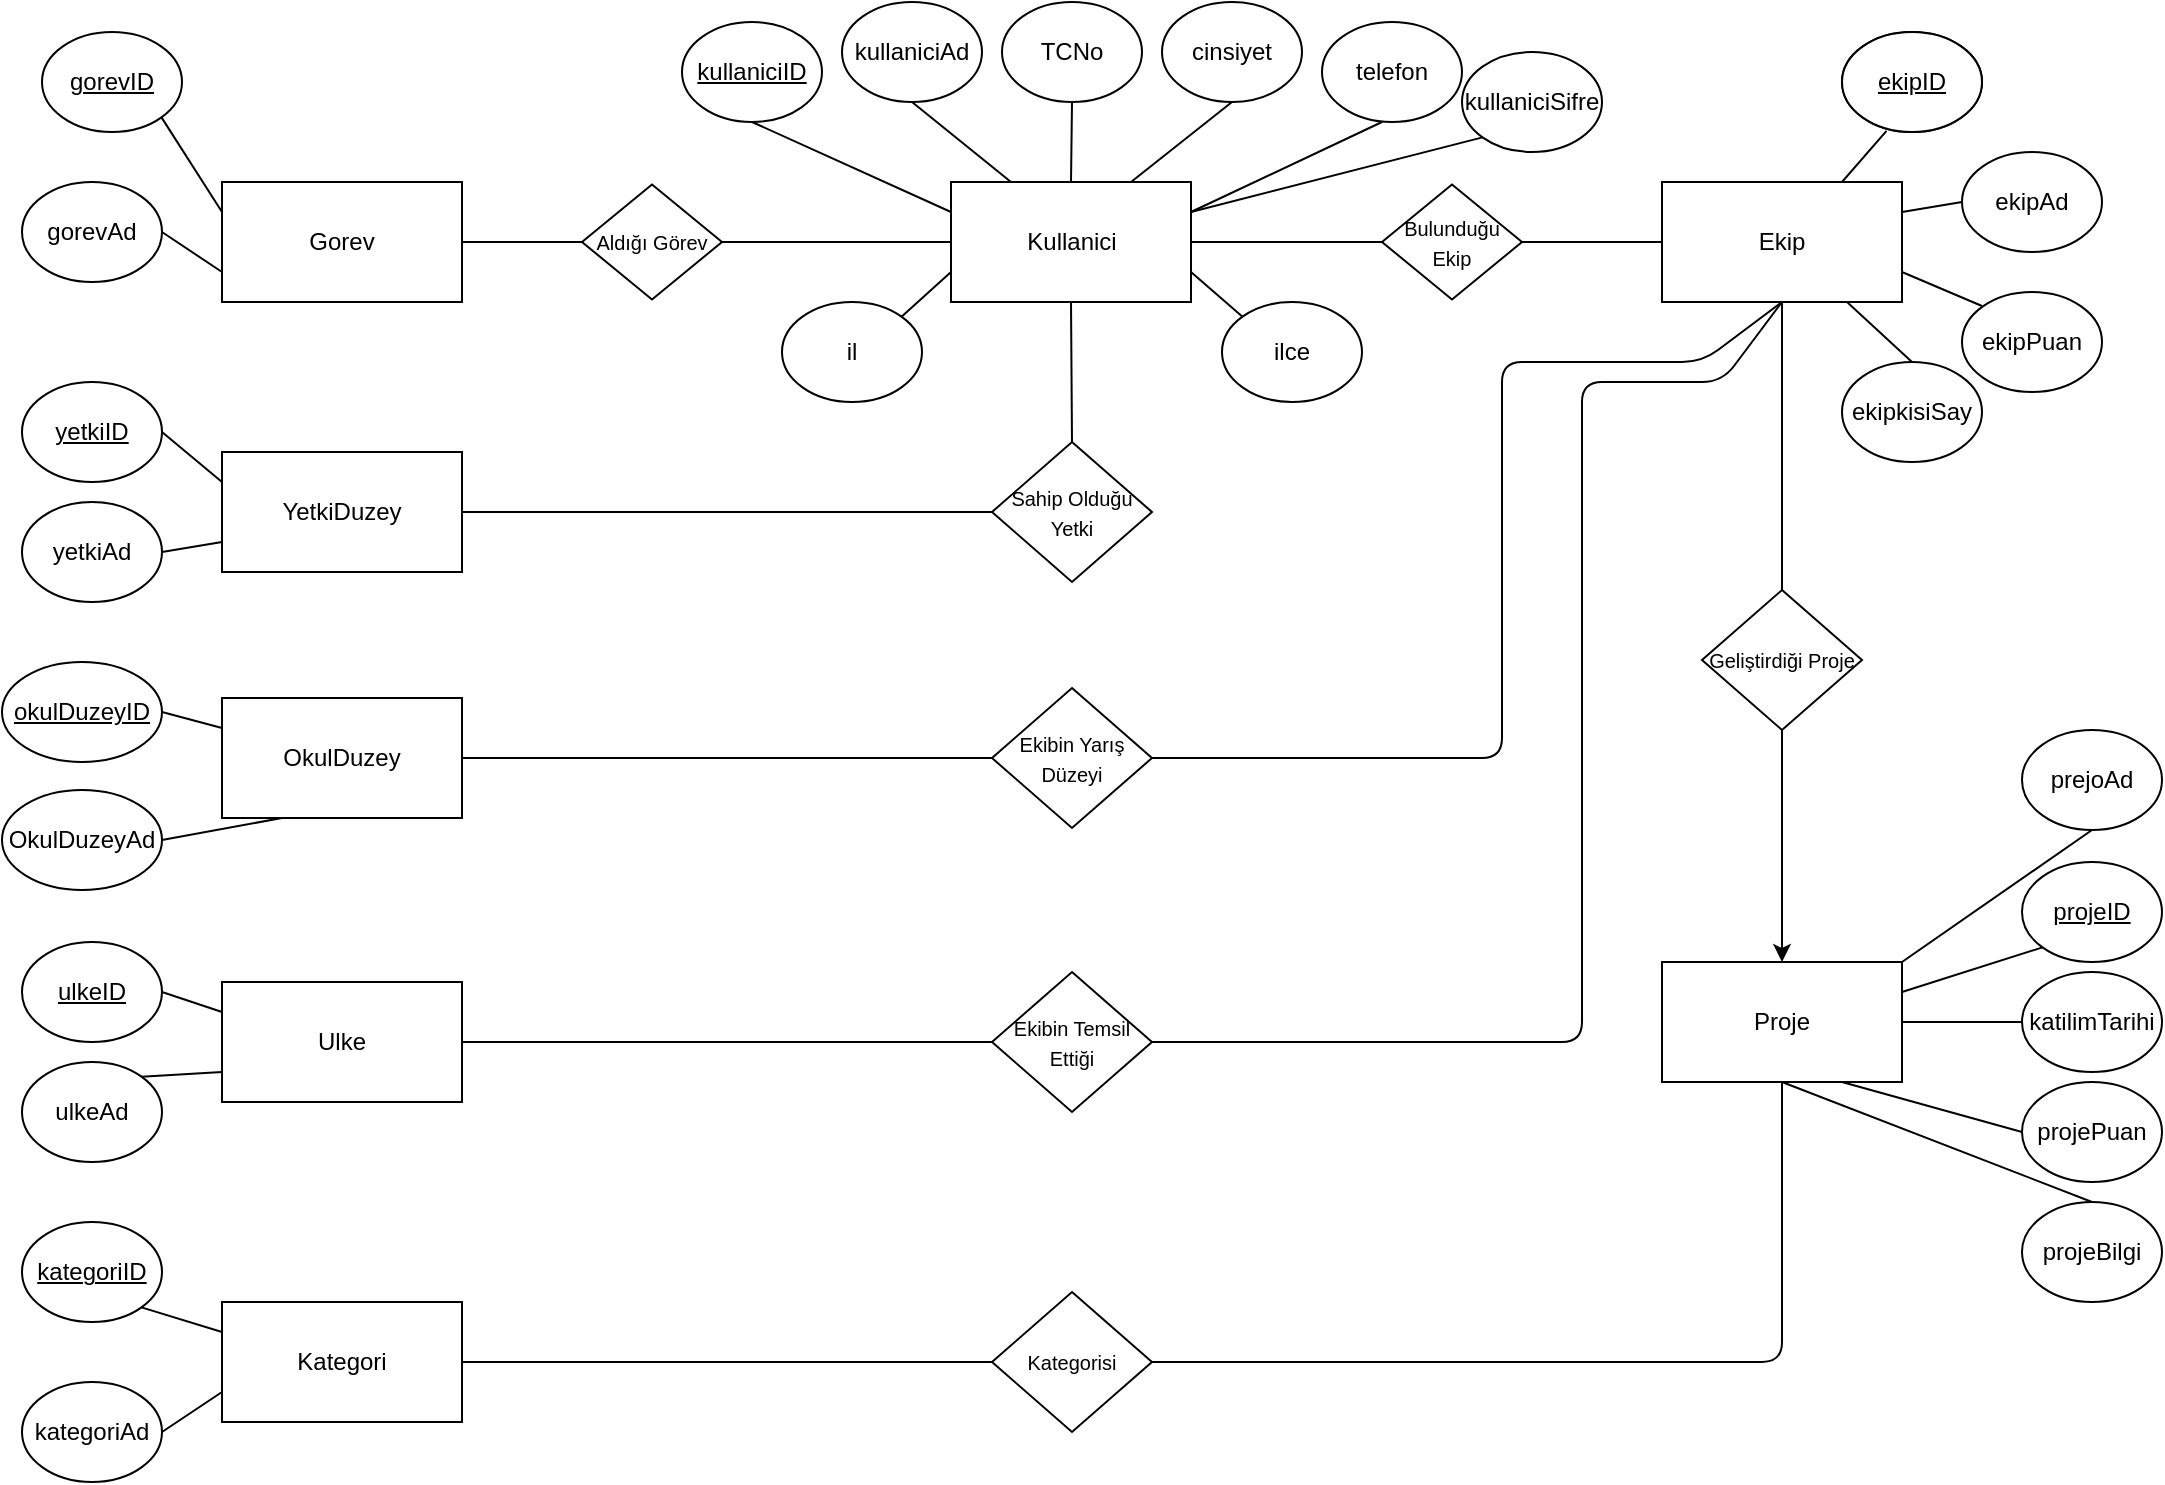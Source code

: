<mxfile version="14.9.6" type="device"><diagram id="QwFysbOv9vTbNctJDsSR" name="Sayfa -1"><mxGraphModel dx="1086" dy="806" grid="1" gridSize="10" guides="1" tooltips="1" connect="1" arrows="1" fold="1" page="1" pageScale="1" pageWidth="1169" pageHeight="827" math="0" shadow="0"><root><mxCell id="0"/><mxCell id="1" parent="0"/><mxCell id="4Pq6UZTqgYFO5ZOLYGM2-1" value="Kullanici" style="rounded=0;whiteSpace=wrap;html=1;" parent="1" vertex="1"><mxGeometry x="524.5" y="140" width="120" height="60" as="geometry"/></mxCell><mxCell id="4Pq6UZTqgYFO5ZOLYGM2-2" value="Ekip" style="rounded=0;whiteSpace=wrap;html=1;" parent="1" vertex="1"><mxGeometry x="880" y="140" width="120" height="60" as="geometry"/></mxCell><mxCell id="4Pq6UZTqgYFO5ZOLYGM2-3" value="Proje" style="rounded=0;whiteSpace=wrap;html=1;" parent="1" vertex="1"><mxGeometry x="880" y="530" width="120" height="60" as="geometry"/></mxCell><mxCell id="4Pq6UZTqgYFO5ZOLYGM2-4" value="Kategori" style="rounded=0;whiteSpace=wrap;html=1;" parent="1" vertex="1"><mxGeometry x="160" y="700" width="120" height="60" as="geometry"/></mxCell><mxCell id="4Pq6UZTqgYFO5ZOLYGM2-5" value="YetkiDuzey" style="rounded=0;whiteSpace=wrap;html=1;" parent="1" vertex="1"><mxGeometry x="160" y="275" width="120" height="60" as="geometry"/></mxCell><mxCell id="4Pq6UZTqgYFO5ZOLYGM2-6" value="Gorev" style="rounded=0;whiteSpace=wrap;html=1;" parent="1" vertex="1"><mxGeometry x="160" y="140" width="120" height="60" as="geometry"/></mxCell><mxCell id="4Pq6UZTqgYFO5ZOLYGM2-7" value="Ulke" style="rounded=0;whiteSpace=wrap;html=1;" parent="1" vertex="1"><mxGeometry x="160" y="540" width="120" height="60" as="geometry"/></mxCell><mxCell id="4Pq6UZTqgYFO5ZOLYGM2-8" value="&lt;u&gt;kategoriID&lt;/u&gt;" style="ellipse;whiteSpace=wrap;html=1;" parent="1" vertex="1"><mxGeometry x="60" y="660" width="70" height="50" as="geometry"/></mxCell><mxCell id="4Pq6UZTqgYFO5ZOLYGM2-10" value="kategoriAd" style="ellipse;whiteSpace=wrap;html=1;" parent="1" vertex="1"><mxGeometry x="60" y="740" width="70" height="50" as="geometry"/></mxCell><mxCell id="4Pq6UZTqgYFO5ZOLYGM2-11" value="&lt;u&gt;gorevID&lt;/u&gt;" style="ellipse;whiteSpace=wrap;html=1;" parent="1" vertex="1"><mxGeometry x="70" y="65" width="70" height="50" as="geometry"/></mxCell><mxCell id="4Pq6UZTqgYFO5ZOLYGM2-12" value="gorevAd" style="ellipse;whiteSpace=wrap;html=1;" parent="1" vertex="1"><mxGeometry x="60" y="140" width="70" height="50" as="geometry"/></mxCell><mxCell id="4Pq6UZTqgYFO5ZOLYGM2-13" value="yetkiAd" style="ellipse;whiteSpace=wrap;html=1;" parent="1" vertex="1"><mxGeometry x="60" y="300" width="70" height="50" as="geometry"/></mxCell><mxCell id="4Pq6UZTqgYFO5ZOLYGM2-14" value="&lt;u&gt;yetkiID&lt;/u&gt;" style="ellipse;whiteSpace=wrap;html=1;" parent="1" vertex="1"><mxGeometry x="60" y="240" width="70" height="50" as="geometry"/></mxCell><mxCell id="4Pq6UZTqgYFO5ZOLYGM2-15" value="ekipID" style="ellipse;whiteSpace=wrap;html=1;" parent="1" vertex="1"><mxGeometry x="970" y="65" width="70" height="50" as="geometry"/></mxCell><mxCell id="4Pq6UZTqgYFO5ZOLYGM2-16" value="ekipAd" style="ellipse;whiteSpace=wrap;html=1;" parent="1" vertex="1"><mxGeometry x="1030" y="125" width="70" height="50" as="geometry"/></mxCell><mxCell id="4Pq6UZTqgYFO5ZOLYGM2-18" value="ekipPuan" style="ellipse;whiteSpace=wrap;html=1;" parent="1" vertex="1"><mxGeometry x="1030" y="195" width="70" height="50" as="geometry"/></mxCell><mxCell id="4Pq6UZTqgYFO5ZOLYGM2-21" value="ekipkisiSay" style="ellipse;whiteSpace=wrap;html=1;" parent="1" vertex="1"><mxGeometry x="970" y="230" width="70" height="50" as="geometry"/></mxCell><mxCell id="4Pq6UZTqgYFO5ZOLYGM2-22" value="&lt;u&gt;ulkeID&lt;/u&gt;" style="ellipse;whiteSpace=wrap;html=1;" parent="1" vertex="1"><mxGeometry x="60" y="520" width="70" height="50" as="geometry"/></mxCell><mxCell id="4Pq6UZTqgYFO5ZOLYGM2-23" value="ulkeAd" style="ellipse;whiteSpace=wrap;html=1;" parent="1" vertex="1"><mxGeometry x="60" y="580" width="70" height="50" as="geometry"/></mxCell><mxCell id="4Pq6UZTqgYFO5ZOLYGM2-24" value="&lt;u&gt;projeID&lt;/u&gt;" style="ellipse;whiteSpace=wrap;html=1;" parent="1" vertex="1"><mxGeometry x="1060" y="480" width="70" height="50" as="geometry"/></mxCell><mxCell id="4Pq6UZTqgYFO5ZOLYGM2-27" value="prejoAd" style="ellipse;whiteSpace=wrap;html=1;" parent="1" vertex="1"><mxGeometry x="1060" y="414" width="70" height="50" as="geometry"/></mxCell><mxCell id="4Pq6UZTqgYFO5ZOLYGM2-28" value="projeBilgi" style="ellipse;whiteSpace=wrap;html=1;" parent="1" vertex="1"><mxGeometry x="1060" y="650" width="70" height="50" as="geometry"/></mxCell><mxCell id="4Pq6UZTqgYFO5ZOLYGM2-29" value="katilimTarihi" style="ellipse;whiteSpace=wrap;html=1;" parent="1" vertex="1"><mxGeometry x="1060" y="535" width="70" height="50" as="geometry"/></mxCell><mxCell id="VoGYKZJx-3Qd2w39L_TS-1" value="OkulDuzey" style="rounded=0;whiteSpace=wrap;html=1;" parent="1" vertex="1"><mxGeometry x="160" y="398" width="120" height="60" as="geometry"/></mxCell><mxCell id="VoGYKZJx-3Qd2w39L_TS-2" value="&lt;u&gt;okulDuzeyID&lt;/u&gt;" style="ellipse;whiteSpace=wrap;html=1;" parent="1" vertex="1"><mxGeometry x="50" y="380" width="80" height="50" as="geometry"/></mxCell><mxCell id="VoGYKZJx-3Qd2w39L_TS-3" value="OkulDuzeyAd" style="ellipse;whiteSpace=wrap;html=1;" parent="1" vertex="1"><mxGeometry x="50" y="444" width="80" height="50" as="geometry"/></mxCell><mxCell id="VoGYKZJx-3Qd2w39L_TS-5" value="&lt;u&gt;kullaniciID&lt;/u&gt;" style="ellipse;whiteSpace=wrap;html=1;" parent="1" vertex="1"><mxGeometry x="390" y="60" width="70" height="50" as="geometry"/></mxCell><mxCell id="VoGYKZJx-3Qd2w39L_TS-6" value="kullaniciAd" style="ellipse;whiteSpace=wrap;html=1;" parent="1" vertex="1"><mxGeometry x="470" y="50" width="70" height="50" as="geometry"/></mxCell><mxCell id="VoGYKZJx-3Qd2w39L_TS-7" value="TCNo" style="ellipse;whiteSpace=wrap;html=1;" parent="1" vertex="1"><mxGeometry x="550" y="50" width="70" height="50" as="geometry"/></mxCell><mxCell id="VoGYKZJx-3Qd2w39L_TS-8" value="cinsiyet" style="ellipse;whiteSpace=wrap;html=1;" parent="1" vertex="1"><mxGeometry x="630" y="50" width="70" height="50" as="geometry"/></mxCell><mxCell id="VoGYKZJx-3Qd2w39L_TS-9" value="telefon" style="ellipse;whiteSpace=wrap;html=1;" parent="1" vertex="1"><mxGeometry x="710" y="60" width="70" height="50" as="geometry"/></mxCell><mxCell id="VoGYKZJx-3Qd2w39L_TS-10" value="il" style="ellipse;whiteSpace=wrap;html=1;" parent="1" vertex="1"><mxGeometry x="440" y="200" width="70" height="50" as="geometry"/></mxCell><mxCell id="VoGYKZJx-3Qd2w39L_TS-11" value="ilce" style="ellipse;whiteSpace=wrap;html=1;" parent="1" vertex="1"><mxGeometry x="660" y="200" width="70" height="50" as="geometry"/></mxCell><mxCell id="VoGYKZJx-3Qd2w39L_TS-14" value="&lt;u&gt;ekipID&lt;/u&gt;" style="ellipse;whiteSpace=wrap;html=1;" parent="1" vertex="1"><mxGeometry x="970" y="65" width="70" height="50" as="geometry"/></mxCell><mxCell id="VoGYKZJx-3Qd2w39L_TS-15" value="" style="endArrow=none;html=1;exitX=0;exitY=1;exitDx=0;exitDy=0;entryX=1;entryY=0.25;entryDx=0;entryDy=0;" parent="1" source="4Pq6UZTqgYFO5ZOLYGM2-24" target="4Pq6UZTqgYFO5ZOLYGM2-3" edge="1"><mxGeometry width="50" height="50" relative="1" as="geometry"><mxPoint x="1400" y="910" as="sourcePoint"/><mxPoint x="1450" y="860" as="targetPoint"/></mxGeometry></mxCell><mxCell id="VoGYKZJx-3Qd2w39L_TS-17" value="" style="endArrow=none;html=1;exitX=0.5;exitY=1;exitDx=0;exitDy=0;entryX=1;entryY=0;entryDx=0;entryDy=0;" parent="1" source="4Pq6UZTqgYFO5ZOLYGM2-27" target="4Pq6UZTqgYFO5ZOLYGM2-3" edge="1"><mxGeometry width="50" height="50" relative="1" as="geometry"><mxPoint x="885" y="510" as="sourcePoint"/><mxPoint x="860" y="560" as="targetPoint"/></mxGeometry></mxCell><mxCell id="VoGYKZJx-3Qd2w39L_TS-18" value="" style="endArrow=none;html=1;exitX=0.5;exitY=0;exitDx=0;exitDy=0;entryX=0.5;entryY=1;entryDx=0;entryDy=0;" parent="1" source="4Pq6UZTqgYFO5ZOLYGM2-28" target="4Pq6UZTqgYFO5ZOLYGM2-3" edge="1"><mxGeometry width="50" height="50" relative="1" as="geometry"><mxPoint x="895" y="520" as="sourcePoint"/><mxPoint x="930" y="550" as="targetPoint"/></mxGeometry></mxCell><mxCell id="VoGYKZJx-3Qd2w39L_TS-19" value="" style="endArrow=none;html=1;exitX=0.75;exitY=1;exitDx=0;exitDy=0;entryX=0;entryY=0.5;entryDx=0;entryDy=0;" parent="1" source="4Pq6UZTqgYFO5ZOLYGM2-3" target="VoGYKZJx-3Qd2w39L_TS-42" edge="1"><mxGeometry width="50" height="50" relative="1" as="geometry"><mxPoint x="905" y="530" as="sourcePoint"/><mxPoint x="920" y="620" as="targetPoint"/></mxGeometry></mxCell><mxCell id="VoGYKZJx-3Qd2w39L_TS-21" value="" style="endArrow=none;html=1;entryX=1;entryY=0;entryDx=0;entryDy=0;exitX=0;exitY=0.75;exitDx=0;exitDy=0;" parent="1" source="4Pq6UZTqgYFO5ZOLYGM2-1" target="VoGYKZJx-3Qd2w39L_TS-10" edge="1"><mxGeometry width="50" height="50" relative="1" as="geometry"><mxPoint x="540" y="420" as="sourcePoint"/><mxPoint x="380" y="310" as="targetPoint"/></mxGeometry></mxCell><mxCell id="VoGYKZJx-3Qd2w39L_TS-22" value="" style="endArrow=none;html=1;exitX=1;exitY=0.75;exitDx=0;exitDy=0;entryX=0;entryY=0;entryDx=0;entryDy=0;" parent="1" source="4Pq6UZTqgYFO5ZOLYGM2-1" target="VoGYKZJx-3Qd2w39L_TS-11" edge="1"><mxGeometry width="50" height="50" relative="1" as="geometry"><mxPoint x="550" y="430" as="sourcePoint"/><mxPoint x="390" y="320" as="targetPoint"/></mxGeometry></mxCell><mxCell id="VoGYKZJx-3Qd2w39L_TS-23" value="" style="endArrow=none;html=1;entryX=0;entryY=0.25;entryDx=0;entryDy=0;exitX=0.5;exitY=1;exitDx=0;exitDy=0;" parent="1" source="VoGYKZJx-3Qd2w39L_TS-5" target="4Pq6UZTqgYFO5ZOLYGM2-1" edge="1"><mxGeometry width="50" height="50" relative="1" as="geometry"><mxPoint x="410" y="150" as="sourcePoint"/><mxPoint x="400" y="330" as="targetPoint"/></mxGeometry></mxCell><mxCell id="VoGYKZJx-3Qd2w39L_TS-24" value="" style="endArrow=none;html=1;entryX=0.5;entryY=1;entryDx=0;entryDy=0;exitX=0.25;exitY=0;exitDx=0;exitDy=0;" parent="1" source="4Pq6UZTqgYFO5ZOLYGM2-1" target="VoGYKZJx-3Qd2w39L_TS-6" edge="1"><mxGeometry width="50" height="50" relative="1" as="geometry"><mxPoint x="570" y="450" as="sourcePoint"/><mxPoint x="410" y="340" as="targetPoint"/></mxGeometry></mxCell><mxCell id="VoGYKZJx-3Qd2w39L_TS-25" value="" style="endArrow=none;html=1;exitX=0.5;exitY=1;exitDx=0;exitDy=0;entryX=0.5;entryY=0;entryDx=0;entryDy=0;" parent="1" source="VoGYKZJx-3Qd2w39L_TS-7" target="4Pq6UZTqgYFO5ZOLYGM2-1" edge="1"><mxGeometry width="50" height="50" relative="1" as="geometry"><mxPoint x="580" y="460" as="sourcePoint"/><mxPoint x="420" y="350" as="targetPoint"/></mxGeometry></mxCell><mxCell id="VoGYKZJx-3Qd2w39L_TS-26" value="" style="endArrow=none;html=1;entryX=0.5;entryY=1;entryDx=0;entryDy=0;exitX=0.75;exitY=0;exitDx=0;exitDy=0;" parent="1" source="4Pq6UZTqgYFO5ZOLYGM2-1" target="VoGYKZJx-3Qd2w39L_TS-8" edge="1"><mxGeometry width="50" height="50" relative="1" as="geometry"><mxPoint x="670" y="120" as="sourcePoint"/><mxPoint x="430" y="360" as="targetPoint"/></mxGeometry></mxCell><mxCell id="VoGYKZJx-3Qd2w39L_TS-27" value="" style="endArrow=none;html=1;exitX=1;exitY=0.25;exitDx=0;exitDy=0;" parent="1" source="4Pq6UZTqgYFO5ZOLYGM2-1" edge="1"><mxGeometry width="50" height="50" relative="1" as="geometry"><mxPoint x="600" y="480" as="sourcePoint"/><mxPoint x="740" y="110" as="targetPoint"/></mxGeometry></mxCell><mxCell id="VoGYKZJx-3Qd2w39L_TS-28" value="" style="endArrow=none;html=1;exitX=0;exitY=0.25;exitDx=0;exitDy=0;entryX=1;entryY=1;entryDx=0;entryDy=0;" parent="1" source="4Pq6UZTqgYFO5ZOLYGM2-4" target="4Pq6UZTqgYFO5ZOLYGM2-8" edge="1"><mxGeometry width="50" height="50" relative="1" as="geometry"><mxPoint x="610" y="790" as="sourcePoint"/><mxPoint x="450" y="680" as="targetPoint"/></mxGeometry></mxCell><mxCell id="VoGYKZJx-3Qd2w39L_TS-29" value="" style="endArrow=none;html=1;exitX=0;exitY=0.75;exitDx=0;exitDy=0;entryX=1;entryY=0.5;entryDx=0;entryDy=0;" parent="1" source="4Pq6UZTqgYFO5ZOLYGM2-4" target="4Pq6UZTqgYFO5ZOLYGM2-10" edge="1"><mxGeometry width="50" height="50" relative="1" as="geometry"><mxPoint x="620" y="800" as="sourcePoint"/><mxPoint x="460" y="690" as="targetPoint"/></mxGeometry></mxCell><mxCell id="VoGYKZJx-3Qd2w39L_TS-30" value="" style="endArrow=none;html=1;exitX=0;exitY=0.25;exitDx=0;exitDy=0;entryX=1;entryY=0.5;entryDx=0;entryDy=0;" parent="1" source="4Pq6UZTqgYFO5ZOLYGM2-5" target="4Pq6UZTqgYFO5ZOLYGM2-14" edge="1"><mxGeometry width="50" height="50" relative="1" as="geometry"><mxPoint x="630" y="186" as="sourcePoint"/><mxPoint x="470" y="76" as="targetPoint"/></mxGeometry></mxCell><mxCell id="VoGYKZJx-3Qd2w39L_TS-31" value="" style="endArrow=none;html=1;exitX=0;exitY=0.75;exitDx=0;exitDy=0;entryX=1;entryY=0.5;entryDx=0;entryDy=0;" parent="1" source="4Pq6UZTqgYFO5ZOLYGM2-5" target="4Pq6UZTqgYFO5ZOLYGM2-13" edge="1"><mxGeometry width="50" height="50" relative="1" as="geometry"><mxPoint x="640" y="196" as="sourcePoint"/><mxPoint x="480" y="86" as="targetPoint"/></mxGeometry></mxCell><mxCell id="VoGYKZJx-3Qd2w39L_TS-32" value="" style="endArrow=none;html=1;exitX=0.25;exitY=1;exitDx=0;exitDy=0;entryX=1;entryY=0.5;entryDx=0;entryDy=0;" parent="1" source="VoGYKZJx-3Qd2w39L_TS-1" target="VoGYKZJx-3Qd2w39L_TS-3" edge="1"><mxGeometry width="50" height="50" relative="1" as="geometry"><mxPoint x="285" y="234" as="sourcePoint"/><mxPoint x="125" y="124" as="targetPoint"/></mxGeometry></mxCell><mxCell id="VoGYKZJx-3Qd2w39L_TS-33" value="" style="endArrow=none;html=1;exitX=0;exitY=0.25;exitDx=0;exitDy=0;entryX=1;entryY=0.5;entryDx=0;entryDy=0;" parent="1" source="VoGYKZJx-3Qd2w39L_TS-1" target="VoGYKZJx-3Qd2w39L_TS-2" edge="1"><mxGeometry width="50" height="50" relative="1" as="geometry"><mxPoint x="245" y="484" as="sourcePoint"/><mxPoint x="135" y="134" as="targetPoint"/></mxGeometry></mxCell><mxCell id="VoGYKZJx-3Qd2w39L_TS-34" value="" style="endArrow=none;html=1;exitX=1;exitY=0.5;exitDx=0;exitDy=0;entryX=0;entryY=0.75;entryDx=0;entryDy=0;" parent="1" source="4Pq6UZTqgYFO5ZOLYGM2-12" target="4Pq6UZTqgYFO5ZOLYGM2-6" edge="1"><mxGeometry width="50" height="50" relative="1" as="geometry"><mxPoint x="-160" y="255" as="sourcePoint"/><mxPoint x="-320" y="145" as="targetPoint"/></mxGeometry></mxCell><mxCell id="VoGYKZJx-3Qd2w39L_TS-35" value="" style="endArrow=none;html=1;entryX=0;entryY=0.25;entryDx=0;entryDy=0;exitX=1;exitY=1;exitDx=0;exitDy=0;" parent="1" source="4Pq6UZTqgYFO5ZOLYGM2-11" target="4Pq6UZTqgYFO5ZOLYGM2-6" edge="1"><mxGeometry width="50" height="50" relative="1" as="geometry"><mxPoint x="80" y="150" as="sourcePoint"/><mxPoint x="-310" y="155" as="targetPoint"/></mxGeometry></mxCell><mxCell id="VoGYKZJx-3Qd2w39L_TS-36" value="" style="endArrow=none;html=1;exitX=1;exitY=0.5;exitDx=0;exitDy=0;entryX=0;entryY=0.25;entryDx=0;entryDy=0;" parent="1" source="4Pq6UZTqgYFO5ZOLYGM2-22" target="4Pq6UZTqgYFO5ZOLYGM2-7" edge="1"><mxGeometry width="50" height="50" relative="1" as="geometry"><mxPoint x="-40" y="501" as="sourcePoint"/><mxPoint x="-200" y="391" as="targetPoint"/></mxGeometry></mxCell><mxCell id="VoGYKZJx-3Qd2w39L_TS-37" value="" style="endArrow=none;html=1;exitX=1;exitY=0;exitDx=0;exitDy=0;entryX=0;entryY=0.75;entryDx=0;entryDy=0;" parent="1" source="4Pq6UZTqgYFO5ZOLYGM2-23" target="4Pq6UZTqgYFO5ZOLYGM2-7" edge="1"><mxGeometry width="50" height="50" relative="1" as="geometry"><mxPoint x="-30" y="511" as="sourcePoint"/><mxPoint x="-190" y="401" as="targetPoint"/></mxGeometry></mxCell><mxCell id="VoGYKZJx-3Qd2w39L_TS-38" value="" style="endArrow=none;html=1;exitX=0.5;exitY=0;exitDx=0;exitDy=0;" parent="1" source="4Pq6UZTqgYFO5ZOLYGM2-21" target="4Pq6UZTqgYFO5ZOLYGM2-2" edge="1"><mxGeometry width="50" height="50" relative="1" as="geometry"><mxPoint x="810" y="385" as="sourcePoint"/><mxPoint x="540" y="485" as="targetPoint"/></mxGeometry></mxCell><mxCell id="VoGYKZJx-3Qd2w39L_TS-39" value="" style="endArrow=none;html=1;entryX=1;entryY=0.75;entryDx=0;entryDy=0;" parent="1" target="4Pq6UZTqgYFO5ZOLYGM2-2" edge="1"><mxGeometry width="50" height="50" relative="1" as="geometry"><mxPoint x="1040" y="202" as="sourcePoint"/><mxPoint x="550" y="495" as="targetPoint"/></mxGeometry></mxCell><mxCell id="VoGYKZJx-3Qd2w39L_TS-40" value="" style="endArrow=none;html=1;exitX=1;exitY=0.25;exitDx=0;exitDy=0;entryX=0;entryY=0.5;entryDx=0;entryDy=0;" parent="1" source="4Pq6UZTqgYFO5ZOLYGM2-2" target="4Pq6UZTqgYFO5ZOLYGM2-16" edge="1"><mxGeometry width="50" height="50" relative="1" as="geometry"><mxPoint x="720" y="615" as="sourcePoint"/><mxPoint x="560" y="505" as="targetPoint"/></mxGeometry></mxCell><mxCell id="VoGYKZJx-3Qd2w39L_TS-41" value="" style="endArrow=none;html=1;exitX=0.318;exitY=0.989;exitDx=0;exitDy=0;exitPerimeter=0;entryX=0.75;entryY=0;entryDx=0;entryDy=0;" parent="1" source="VoGYKZJx-3Qd2w39L_TS-14" target="4Pq6UZTqgYFO5ZOLYGM2-2" edge="1"><mxGeometry width="50" height="50" relative="1" as="geometry"><mxPoint x="730" y="625" as="sourcePoint"/><mxPoint x="570" y="515" as="targetPoint"/></mxGeometry></mxCell><mxCell id="VoGYKZJx-3Qd2w39L_TS-42" value="projePuan" style="ellipse;whiteSpace=wrap;html=1;" parent="1" vertex="1"><mxGeometry x="1060" y="590" width="70" height="50" as="geometry"/></mxCell><mxCell id="VoGYKZJx-3Qd2w39L_TS-43" value="" style="endArrow=none;html=1;exitX=0;exitY=0.5;exitDx=0;exitDy=0;" parent="1" source="4Pq6UZTqgYFO5ZOLYGM2-29" target="4Pq6UZTqgYFO5ZOLYGM2-3" edge="1"><mxGeometry width="50" height="50" relative="1" as="geometry"><mxPoint x="920" y="600" as="sourcePoint"/><mxPoint x="885" y="640" as="targetPoint"/></mxGeometry></mxCell><mxCell id="VoGYKZJx-3Qd2w39L_TS-44" value="&lt;font style=&quot;font-size: 10px&quot;&gt;Aldığı Görev&lt;/font&gt;" style="rhombus;whiteSpace=wrap;html=1;" parent="1" vertex="1"><mxGeometry x="340" y="141.25" width="70" height="57.5" as="geometry"/></mxCell><mxCell id="VoGYKZJx-3Qd2w39L_TS-45" value="" style="endArrow=none;html=1;exitX=1;exitY=0.5;exitDx=0;exitDy=0;entryX=0;entryY=0.5;entryDx=0;entryDy=0;" parent="1" source="4Pq6UZTqgYFO5ZOLYGM2-6" target="VoGYKZJx-3Qd2w39L_TS-44" edge="1"><mxGeometry width="50" height="50" relative="1" as="geometry"><mxPoint x="650" y="290" as="sourcePoint"/><mxPoint x="700" y="240" as="targetPoint"/></mxGeometry></mxCell><mxCell id="VoGYKZJx-3Qd2w39L_TS-46" value="" style="endArrow=none;html=1;exitX=1;exitY=0.5;exitDx=0;exitDy=0;entryX=0;entryY=0.5;entryDx=0;entryDy=0;" parent="1" source="VoGYKZJx-3Qd2w39L_TS-44" target="4Pq6UZTqgYFO5ZOLYGM2-1" edge="1"><mxGeometry width="50" height="50" relative="1" as="geometry"><mxPoint x="290" y="180" as="sourcePoint"/><mxPoint x="350" y="180" as="targetPoint"/></mxGeometry></mxCell><mxCell id="VoGYKZJx-3Qd2w39L_TS-47" value="&lt;font style=&quot;font-size: 10px&quot;&gt;Bulunduğu Ekip&lt;/font&gt;" style="rhombus;whiteSpace=wrap;html=1;" parent="1" vertex="1"><mxGeometry x="740" y="141.25" width="70" height="57.5" as="geometry"/></mxCell><mxCell id="VoGYKZJx-3Qd2w39L_TS-48" value="" style="endArrow=none;html=1;exitX=1;exitY=0.5;exitDx=0;exitDy=0;entryX=0;entryY=0.5;entryDx=0;entryDy=0;" parent="1" source="4Pq6UZTqgYFO5ZOLYGM2-1" target="VoGYKZJx-3Qd2w39L_TS-47" edge="1"><mxGeometry width="50" height="50" relative="1" as="geometry"><mxPoint x="420" y="180" as="sourcePoint"/><mxPoint x="534.5" y="180" as="targetPoint"/></mxGeometry></mxCell><mxCell id="VoGYKZJx-3Qd2w39L_TS-49" value="" style="endArrow=none;html=1;exitX=0;exitY=0.5;exitDx=0;exitDy=0;entryX=1;entryY=0.5;entryDx=0;entryDy=0;" parent="1" source="4Pq6UZTqgYFO5ZOLYGM2-2" target="VoGYKZJx-3Qd2w39L_TS-47" edge="1"><mxGeometry width="50" height="50" relative="1" as="geometry"><mxPoint x="430" y="190" as="sourcePoint"/><mxPoint x="544.5" y="190" as="targetPoint"/></mxGeometry></mxCell><mxCell id="VoGYKZJx-3Qd2w39L_TS-51" value="&lt;font style=&quot;font-size: 10px&quot;&gt;Sahip Olduğu Yetki&lt;/font&gt;" style="rhombus;whiteSpace=wrap;html=1;" parent="1" vertex="1"><mxGeometry x="545" y="270" width="80" height="70" as="geometry"/></mxCell><mxCell id="VoGYKZJx-3Qd2w39L_TS-52" value="" style="endArrow=none;html=1;exitX=0.5;exitY=0;exitDx=0;exitDy=0;entryX=0.5;entryY=1;entryDx=0;entryDy=0;" parent="1" source="VoGYKZJx-3Qd2w39L_TS-51" target="4Pq6UZTqgYFO5ZOLYGM2-1" edge="1"><mxGeometry width="50" height="50" relative="1" as="geometry"><mxPoint x="290" y="180" as="sourcePoint"/><mxPoint x="350" y="180" as="targetPoint"/></mxGeometry></mxCell><mxCell id="VoGYKZJx-3Qd2w39L_TS-53" value="" style="endArrow=none;html=1;exitX=1;exitY=0.5;exitDx=0;exitDy=0;entryX=0;entryY=0.5;entryDx=0;entryDy=0;" parent="1" source="4Pq6UZTqgYFO5ZOLYGM2-5" target="VoGYKZJx-3Qd2w39L_TS-51" edge="1"><mxGeometry width="50" height="50" relative="1" as="geometry"><mxPoint x="300" y="190" as="sourcePoint"/><mxPoint x="360" y="190" as="targetPoint"/><Array as="points"><mxPoint x="360" y="305"/><mxPoint x="400" y="305"/></Array></mxGeometry></mxCell><mxCell id="VoGYKZJx-3Qd2w39L_TS-54" value="&lt;font style=&quot;font-size: 10px&quot;&gt;Geliştirdiği Proje&lt;/font&gt;" style="rhombus;whiteSpace=wrap;html=1;" parent="1" vertex="1"><mxGeometry x="900" y="344" width="80" height="70" as="geometry"/></mxCell><mxCell id="VoGYKZJx-3Qd2w39L_TS-55" value="" style="endArrow=none;html=1;exitX=0.5;exitY=0;exitDx=0;exitDy=0;entryX=0.5;entryY=1;entryDx=0;entryDy=0;" parent="1" source="VoGYKZJx-3Qd2w39L_TS-54" target="4Pq6UZTqgYFO5ZOLYGM2-2" edge="1"><mxGeometry width="50" height="50" relative="1" as="geometry"><mxPoint x="595" y="280" as="sourcePoint"/><mxPoint x="594.5" y="210" as="targetPoint"/></mxGeometry></mxCell><mxCell id="VoGYKZJx-3Qd2w39L_TS-56" value="" style="endArrow=classic;html=1;exitX=0.5;exitY=1;exitDx=0;exitDy=0;entryX=0.5;entryY=0;entryDx=0;entryDy=0;startArrow=none;startFill=0;endFill=1;" parent="1" source="VoGYKZJx-3Qd2w39L_TS-54" target="4Pq6UZTqgYFO5ZOLYGM2-3" edge="1"><mxGeometry width="50" height="50" relative="1" as="geometry"><mxPoint x="605" y="290" as="sourcePoint"/><mxPoint x="604.5" y="220" as="targetPoint"/></mxGeometry></mxCell><mxCell id="VoGYKZJx-3Qd2w39L_TS-57" value="&lt;font style=&quot;font-size: 10px&quot;&gt;Kategorisi&lt;/font&gt;" style="rhombus;whiteSpace=wrap;html=1;" parent="1" vertex="1"><mxGeometry x="545" y="695" width="80" height="70" as="geometry"/></mxCell><mxCell id="VoGYKZJx-3Qd2w39L_TS-59" value="" style="endArrow=none;html=1;exitX=1;exitY=0.5;exitDx=0;exitDy=0;entryX=0;entryY=0.5;entryDx=0;entryDy=0;" parent="1" source="4Pq6UZTqgYFO5ZOLYGM2-4" target="VoGYKZJx-3Qd2w39L_TS-57" edge="1"><mxGeometry width="50" height="50" relative="1" as="geometry"><mxPoint x="595" y="280" as="sourcePoint"/><mxPoint x="594.5" y="210" as="targetPoint"/></mxGeometry></mxCell><mxCell id="VoGYKZJx-3Qd2w39L_TS-61" value="" style="endArrow=none;html=1;exitX=1;exitY=0.5;exitDx=0;exitDy=0;entryX=0.5;entryY=1;entryDx=0;entryDy=0;" parent="1" source="VoGYKZJx-3Qd2w39L_TS-57" target="4Pq6UZTqgYFO5ZOLYGM2-3" edge="1"><mxGeometry width="50" height="50" relative="1" as="geometry"><mxPoint x="605" y="290" as="sourcePoint"/><mxPoint x="604.5" y="220" as="targetPoint"/><Array as="points"><mxPoint x="940" y="730"/><mxPoint x="940" y="650"/></Array></mxGeometry></mxCell><mxCell id="VoGYKZJx-3Qd2w39L_TS-62" value="&lt;font style=&quot;font-size: 10px&quot;&gt;Ekibin Temsil Ettiği&lt;/font&gt;" style="rhombus;whiteSpace=wrap;html=1;" parent="1" vertex="1"><mxGeometry x="545" y="535" width="80" height="70" as="geometry"/></mxCell><mxCell id="VoGYKZJx-3Qd2w39L_TS-63" value="" style="endArrow=none;html=1;exitX=1;exitY=0.5;exitDx=0;exitDy=0;entryX=0;entryY=0.5;entryDx=0;entryDy=0;" parent="1" source="4Pq6UZTqgYFO5ZOLYGM2-7" target="VoGYKZJx-3Qd2w39L_TS-62" edge="1"><mxGeometry width="50" height="50" relative="1" as="geometry"><mxPoint x="290" y="740" as="sourcePoint"/><mxPoint x="555" y="740" as="targetPoint"/></mxGeometry></mxCell><mxCell id="VoGYKZJx-3Qd2w39L_TS-64" value="" style="endArrow=none;html=1;exitX=0.5;exitY=1;exitDx=0;exitDy=0;entryX=1;entryY=0.5;entryDx=0;entryDy=0;" parent="1" source="4Pq6UZTqgYFO5ZOLYGM2-2" target="VoGYKZJx-3Qd2w39L_TS-62" edge="1"><mxGeometry width="50" height="50" relative="1" as="geometry"><mxPoint x="300" y="750" as="sourcePoint"/><mxPoint x="565" y="750" as="targetPoint"/><Array as="points"><mxPoint x="910" y="240"/><mxPoint x="840" y="240"/><mxPoint x="840" y="570"/></Array></mxGeometry></mxCell><mxCell id="VoGYKZJx-3Qd2w39L_TS-65" value="&lt;font style=&quot;font-size: 10px&quot;&gt;Ekibin Yarış Düzeyi&lt;/font&gt;" style="rhombus;whiteSpace=wrap;html=1;" parent="1" vertex="1"><mxGeometry x="545" y="393" width="80" height="70" as="geometry"/></mxCell><mxCell id="VoGYKZJx-3Qd2w39L_TS-66" value="" style="endArrow=none;html=1;exitX=1;exitY=0.5;exitDx=0;exitDy=0;entryX=0;entryY=0.5;entryDx=0;entryDy=0;" parent="1" source="VoGYKZJx-3Qd2w39L_TS-1" target="VoGYKZJx-3Qd2w39L_TS-65" edge="1"><mxGeometry width="50" height="50" relative="1" as="geometry"><mxPoint x="290" y="580" as="sourcePoint"/><mxPoint x="555" y="580" as="targetPoint"/></mxGeometry></mxCell><mxCell id="VoGYKZJx-3Qd2w39L_TS-67" value="" style="endArrow=none;html=1;exitX=1;exitY=0.5;exitDx=0;exitDy=0;" parent="1" source="VoGYKZJx-3Qd2w39L_TS-65" edge="1"><mxGeometry width="50" height="50" relative="1" as="geometry"><mxPoint x="300" y="590" as="sourcePoint"/><mxPoint x="940" y="200" as="targetPoint"/><Array as="points"><mxPoint x="800" y="428"/><mxPoint x="800" y="230"/><mxPoint x="900" y="230"/></Array></mxGeometry></mxCell><mxCell id="aLbnavFUcE5O_6V0zmx6-1" value="kullaniciSifre" style="ellipse;whiteSpace=wrap;html=1;" vertex="1" parent="1"><mxGeometry x="780" y="75" width="70" height="50" as="geometry"/></mxCell><mxCell id="aLbnavFUcE5O_6V0zmx6-2" value="" style="endArrow=none;html=1;exitX=1;exitY=0.25;exitDx=0;exitDy=0;entryX=0;entryY=1;entryDx=0;entryDy=0;" edge="1" parent="1" source="4Pq6UZTqgYFO5ZOLYGM2-1" target="aLbnavFUcE5O_6V0zmx6-1"><mxGeometry width="50" height="50" relative="1" as="geometry"><mxPoint x="654.5" y="165" as="sourcePoint"/><mxPoint x="750" y="120" as="targetPoint"/></mxGeometry></mxCell></root></mxGraphModel></diagram></mxfile>